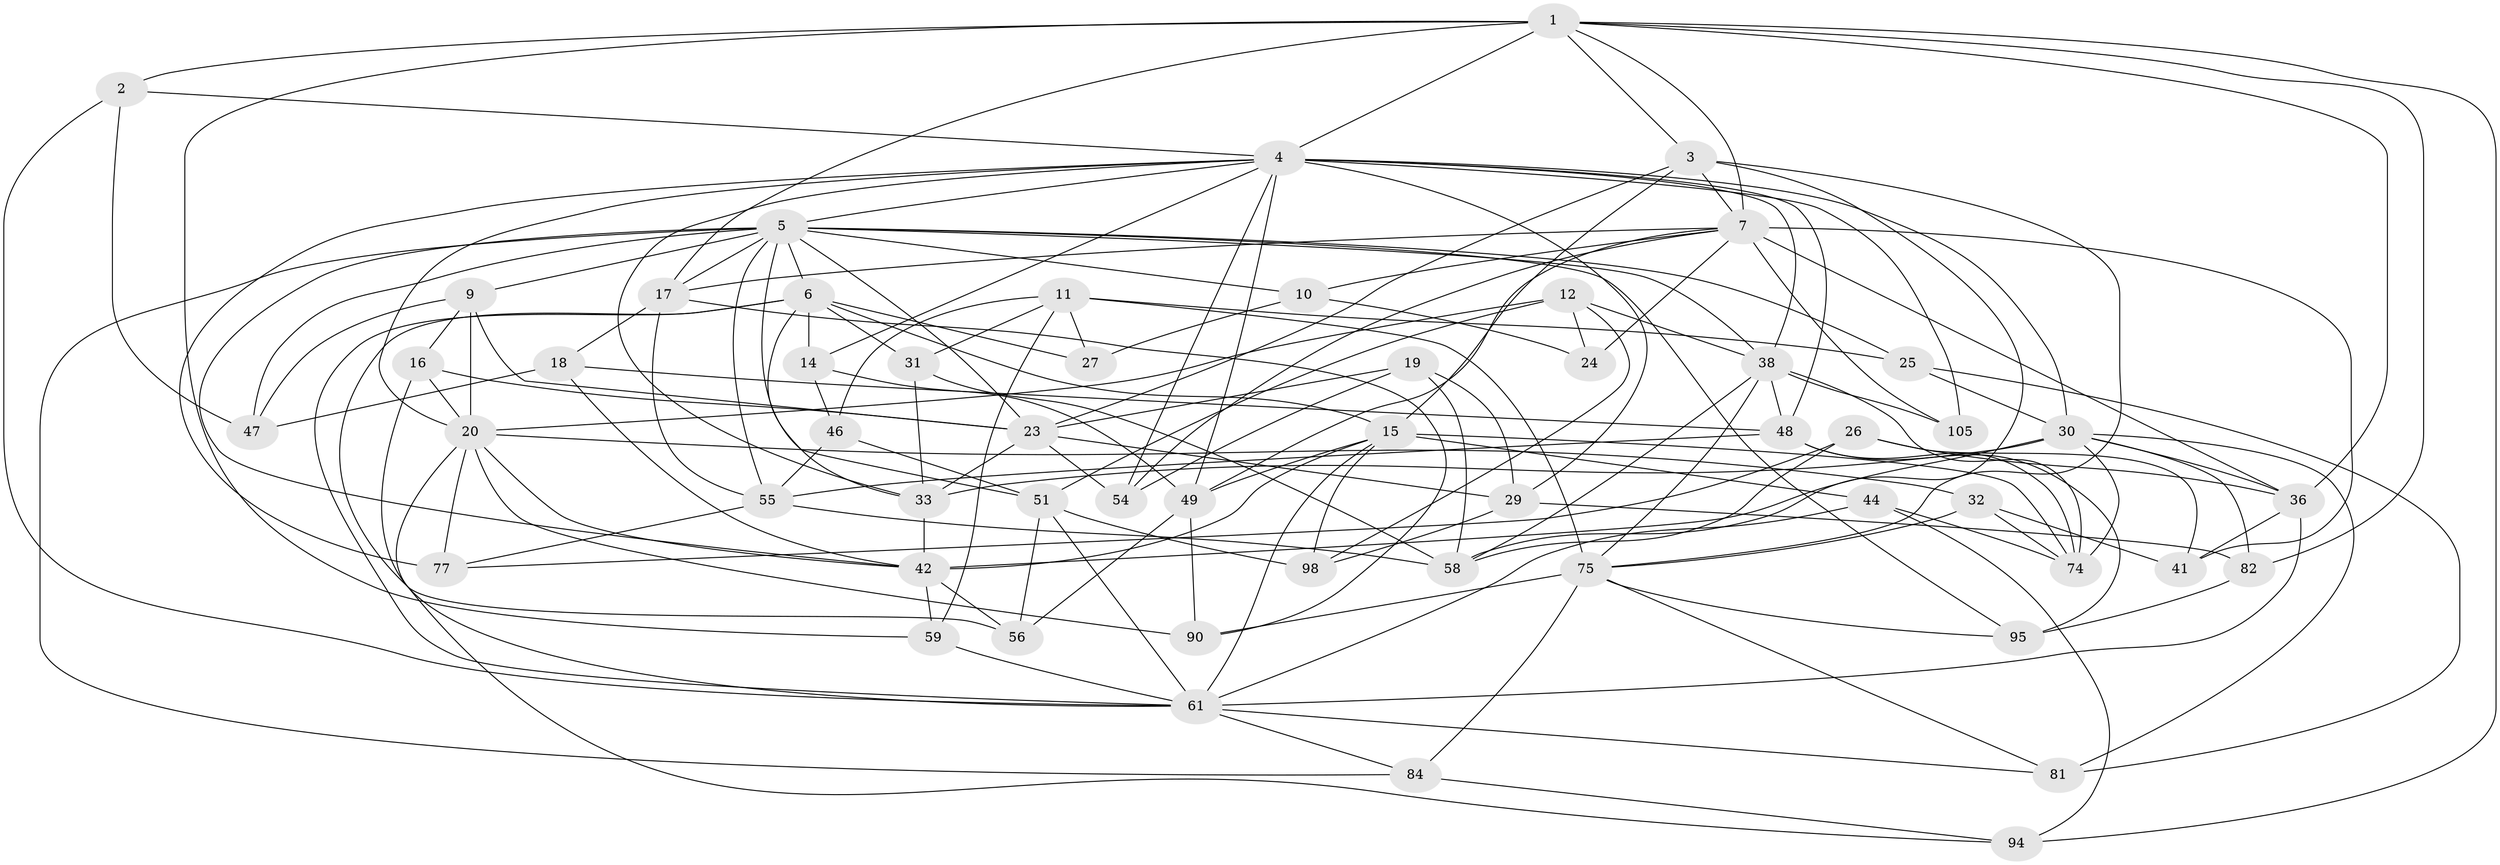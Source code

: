 // original degree distribution, {4: 1.0}
// Generated by graph-tools (version 1.1) at 2025/16/03/09/25 04:16:22]
// undirected, 55 vertices, 156 edges
graph export_dot {
graph [start="1"]
  node [color=gray90,style=filled];
  1 [super="+34"];
  2;
  3 [super="+13"];
  4 [super="+99+71+43+8"];
  5 [super="+37+87+67"];
  6 [super="+52"];
  7 [super="+22+97"];
  9 [super="+76"];
  10 [super="+85"];
  11 [super="+28"];
  12 [super="+64"];
  14;
  15 [super="+21"];
  16;
  17 [super="+66"];
  18;
  19;
  20 [super="+63+62"];
  23 [super="+101"];
  24;
  25;
  26;
  27;
  29 [super="+92"];
  30 [super="+40"];
  31;
  32;
  33 [super="+39"];
  36 [super="+86"];
  38 [super="+45"];
  41;
  42 [super="+79"];
  44;
  46;
  47;
  48 [super="+50"];
  49 [super="+83"];
  51 [super="+53"];
  54;
  55 [super="+109"];
  56;
  58 [super="+102"];
  59;
  61 [super="+91+110+73"];
  74 [super="+78"];
  75 [super="+93+96"];
  77;
  81;
  82;
  84;
  90;
  94;
  95;
  98;
  105;
  1 -- 59;
  1 -- 4 [weight=2];
  1 -- 2;
  1 -- 36;
  1 -- 7;
  1 -- 82;
  1 -- 94;
  1 -- 3;
  1 -- 17;
  2 -- 47;
  2 -- 61;
  2 -- 4;
  3 -- 75;
  3 -- 23;
  3 -- 58;
  3 -- 7;
  3 -- 15;
  4 -- 105 [weight=2];
  4 -- 29 [weight=2];
  4 -- 33;
  4 -- 20 [weight=2];
  4 -- 14;
  4 -- 5;
  4 -- 38;
  4 -- 77;
  4 -- 48;
  4 -- 49;
  4 -- 54;
  4 -- 30;
  5 -- 17;
  5 -- 55;
  5 -- 25;
  5 -- 95;
  5 -- 38;
  5 -- 51;
  5 -- 23;
  5 -- 6;
  5 -- 42;
  5 -- 84;
  5 -- 9;
  5 -- 10;
  5 -- 47;
  6 -- 31;
  6 -- 14;
  6 -- 56;
  6 -- 27;
  6 -- 15;
  6 -- 33;
  6 -- 61;
  7 -- 49;
  7 -- 54;
  7 -- 24;
  7 -- 41;
  7 -- 10;
  7 -- 105;
  7 -- 36;
  7 -- 17;
  9 -- 47;
  9 -- 16;
  9 -- 20 [weight=2];
  9 -- 23;
  10 -- 27 [weight=2];
  10 -- 24 [weight=2];
  11 -- 59;
  11 -- 31;
  11 -- 46;
  11 -- 27;
  11 -- 25;
  11 -- 75;
  12 -- 98;
  12 -- 51;
  12 -- 24;
  12 -- 20 [weight=2];
  12 -- 38;
  14 -- 46;
  14 -- 49;
  15 -- 49;
  15 -- 61;
  15 -- 98;
  15 -- 42;
  15 -- 74;
  15 -- 44;
  16 -- 23;
  16 -- 20;
  16 -- 61;
  17 -- 18;
  17 -- 55;
  17 -- 90;
  18 -- 42;
  18 -- 47;
  18 -- 48;
  19 -- 54;
  19 -- 29;
  19 -- 23;
  19 -- 58;
  20 -- 32;
  20 -- 90;
  20 -- 77;
  20 -- 94;
  20 -- 42;
  23 -- 54;
  23 -- 33;
  23 -- 29;
  25 -- 81;
  25 -- 30;
  26 -- 77;
  26 -- 41;
  26 -- 36;
  26 -- 58;
  29 -- 82;
  29 -- 98;
  30 -- 36;
  30 -- 33;
  30 -- 81;
  30 -- 82;
  30 -- 74;
  30 -- 42;
  31 -- 33;
  31 -- 58;
  32 -- 41;
  32 -- 74;
  32 -- 75;
  33 -- 42;
  36 -- 41;
  36 -- 61;
  38 -- 58;
  38 -- 48;
  38 -- 105;
  38 -- 75;
  38 -- 74;
  42 -- 56;
  42 -- 59;
  44 -- 61;
  44 -- 94;
  44 -- 74;
  46 -- 51;
  46 -- 55;
  48 -- 95;
  48 -- 74;
  48 -- 55;
  49 -- 56;
  49 -- 90;
  51 -- 56;
  51 -- 98;
  51 -- 61;
  55 -- 77;
  55 -- 58;
  59 -- 61;
  61 -- 81;
  61 -- 84;
  75 -- 81;
  75 -- 95;
  75 -- 90;
  75 -- 84;
  82 -- 95;
  84 -- 94;
}
